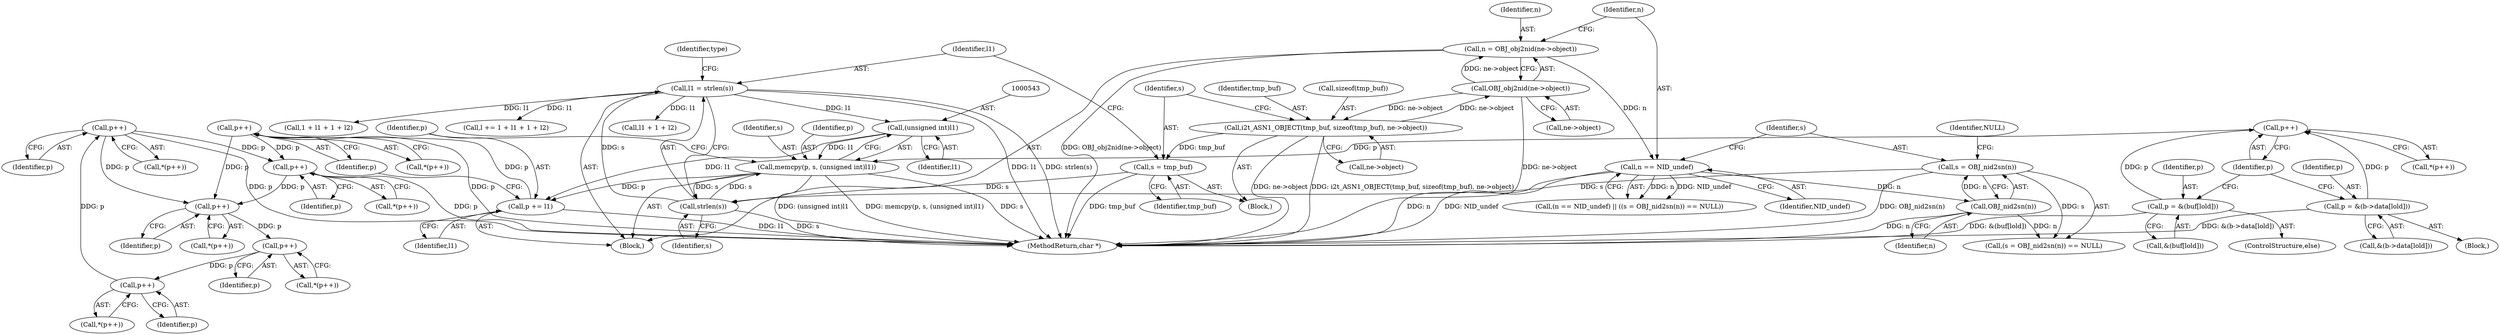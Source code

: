 digraph "0_openssl_2919516136a4227d9e6d8f2fe66ef976aaf8c561@pointer" {
"1000615" [label="(Call,p++)"];
"1000604" [label="(Call,p++)"];
"1000599" [label="(Call,p++)"];
"1000594" [label="(Call,p++)"];
"1000625" [label="(Call,p++)"];
"1000615" [label="(Call,p++)"];
"1000550" [label="(Call,p++)"];
"1000545" [label="(Call,p += l1)"];
"1000542" [label="(Call,(unsigned int)l1)"];
"1000247" [label="(Call,l1 = strlen(s))"];
"1000249" [label="(Call,strlen(s))"];
"1000231" [label="(Call,s = OBJ_nid2sn(n))"];
"1000233" [label="(Call,OBJ_nid2sn(n))"];
"1000227" [label="(Call,n == NID_undef)"];
"1000219" [label="(Call,n = OBJ_obj2nid(ne->object))"];
"1000221" [label="(Call,OBJ_obj2nid(ne->object))"];
"1000237" [label="(Call,i2t_ASN1_OBJECT(tmp_buf, sizeof(tmp_buf), ne->object))"];
"1000244" [label="(Call,s = tmp_buf)"];
"1000539" [label="(Call,memcpy(p, s, (unsigned int)l1))"];
"1000536" [label="(Call,p++)"];
"1000512" [label="(Call,p = &(b->data[lold]))"];
"1000528" [label="(Call,p = &(buf[lold]))"];
"1000603" [label="(Call,*(p++))"];
"1000625" [label="(Call,p++)"];
"1000222" [label="(Call,ne->object)"];
"1000547" [label="(Identifier,l1)"];
"1000219" [label="(Call,n = OBJ_obj2nid(ne->object))"];
"1000239" [label="(Call,sizeof(tmp_buf))"];
"1000616" [label="(Identifier,p)"];
"1000604" [label="(Call,p++)"];
"1000235" [label="(Identifier,NULL)"];
"1000481" [label="(Call,l += 1 + l1 + 1 + l2)"];
"1000248" [label="(Identifier,l1)"];
"1000542" [label="(Call,(unsigned int)l1)"];
"1000600" [label="(Identifier,p)"];
"1000211" [label="(Block,)"];
"1000221" [label="(Call,OBJ_obj2nid(ne->object))"];
"1000626" [label="(Identifier,p)"];
"1000514" [label="(Call,&(b->data[lold]))"];
"1000244" [label="(Call,s = tmp_buf)"];
"1000249" [label="(Call,strlen(s))"];
"1000220" [label="(Identifier,n)"];
"1000237" [label="(Call,i2t_ASN1_OBJECT(tmp_buf, sizeof(tmp_buf), ne->object))"];
"1000246" [label="(Identifier,tmp_buf)"];
"1000541" [label="(Identifier,s)"];
"1000544" [label="(Identifier,l1)"];
"1000233" [label="(Call,OBJ_nid2sn(n))"];
"1000605" [label="(Identifier,p)"];
"1000551" [label="(Identifier,p)"];
"1000624" [label="(Call,*(p++))"];
"1000228" [label="(Identifier,n)"];
"1000230" [label="(Call,(s = OBJ_nid2sn(n)) == NULL)"];
"1000545" [label="(Call,p += l1)"];
"1000229" [label="(Identifier,NID_undef)"];
"1000241" [label="(Call,ne->object)"];
"1000232" [label="(Identifier,s)"];
"1000227" [label="(Call,n == NID_undef)"];
"1000546" [label="(Identifier,p)"];
"1000536" [label="(Call,p++)"];
"1000594" [label="(Call,p++)"];
"1000667" [label="(MethodReturn,char *)"];
"1000527" [label="(ControlStructure,else)"];
"1000598" [label="(Call,*(p++))"];
"1000537" [label="(Identifier,p)"];
"1000485" [label="(Call,l1 + 1 + l2)"];
"1000530" [label="(Call,&(buf[lold]))"];
"1000238" [label="(Identifier,tmp_buf)"];
"1000615" [label="(Call,p++)"];
"1000245" [label="(Identifier,s)"];
"1000503" [label="(Block,)"];
"1000513" [label="(Identifier,p)"];
"1000535" [label="(Call,*(p++))"];
"1000231" [label="(Call,s = OBJ_nid2sn(n))"];
"1000236" [label="(Block,)"];
"1000539" [label="(Call,memcpy(p, s, (unsigned int)l1))"];
"1000252" [label="(Identifier,type)"];
"1000549" [label="(Call,*(p++))"];
"1000250" [label="(Identifier,s)"];
"1000247" [label="(Call,l1 = strlen(s))"];
"1000599" [label="(Call,p++)"];
"1000529" [label="(Identifier,p)"];
"1000512" [label="(Call,p = &(b->data[lold]))"];
"1000234" [label="(Identifier,n)"];
"1000593" [label="(Call,*(p++))"];
"1000595" [label="(Identifier,p)"];
"1000540" [label="(Identifier,p)"];
"1000483" [label="(Call,1 + l1 + 1 + l2)"];
"1000226" [label="(Call,(n == NID_undef) || ((s = OBJ_nid2sn(n)) == NULL))"];
"1000550" [label="(Call,p++)"];
"1000528" [label="(Call,p = &(buf[lold]))"];
"1000614" [label="(Call,*(p++))"];
"1000615" -> "1000614"  [label="AST: "];
"1000615" -> "1000616"  [label="CFG: "];
"1000616" -> "1000615"  [label="AST: "];
"1000614" -> "1000615"  [label="CFG: "];
"1000615" -> "1000667"  [label="DDG: p"];
"1000615" -> "1000594"  [label="DDG: p"];
"1000604" -> "1000615"  [label="DDG: p"];
"1000615" -> "1000625"  [label="DDG: p"];
"1000604" -> "1000603"  [label="AST: "];
"1000604" -> "1000605"  [label="CFG: "];
"1000605" -> "1000604"  [label="AST: "];
"1000603" -> "1000604"  [label="CFG: "];
"1000599" -> "1000604"  [label="DDG: p"];
"1000599" -> "1000598"  [label="AST: "];
"1000599" -> "1000600"  [label="CFG: "];
"1000600" -> "1000599"  [label="AST: "];
"1000598" -> "1000599"  [label="CFG: "];
"1000594" -> "1000599"  [label="DDG: p"];
"1000594" -> "1000593"  [label="AST: "];
"1000594" -> "1000595"  [label="CFG: "];
"1000595" -> "1000594"  [label="AST: "];
"1000593" -> "1000594"  [label="CFG: "];
"1000625" -> "1000594"  [label="DDG: p"];
"1000550" -> "1000594"  [label="DDG: p"];
"1000625" -> "1000624"  [label="AST: "];
"1000625" -> "1000626"  [label="CFG: "];
"1000626" -> "1000625"  [label="AST: "];
"1000624" -> "1000625"  [label="CFG: "];
"1000625" -> "1000667"  [label="DDG: p"];
"1000550" -> "1000625"  [label="DDG: p"];
"1000550" -> "1000549"  [label="AST: "];
"1000550" -> "1000551"  [label="CFG: "];
"1000551" -> "1000550"  [label="AST: "];
"1000549" -> "1000550"  [label="CFG: "];
"1000550" -> "1000667"  [label="DDG: p"];
"1000545" -> "1000550"  [label="DDG: p"];
"1000545" -> "1000211"  [label="AST: "];
"1000545" -> "1000547"  [label="CFG: "];
"1000546" -> "1000545"  [label="AST: "];
"1000547" -> "1000545"  [label="AST: "];
"1000551" -> "1000545"  [label="CFG: "];
"1000545" -> "1000667"  [label="DDG: l1"];
"1000542" -> "1000545"  [label="DDG: l1"];
"1000539" -> "1000545"  [label="DDG: p"];
"1000542" -> "1000539"  [label="AST: "];
"1000542" -> "1000544"  [label="CFG: "];
"1000543" -> "1000542"  [label="AST: "];
"1000544" -> "1000542"  [label="AST: "];
"1000539" -> "1000542"  [label="CFG: "];
"1000542" -> "1000539"  [label="DDG: l1"];
"1000247" -> "1000542"  [label="DDG: l1"];
"1000247" -> "1000211"  [label="AST: "];
"1000247" -> "1000249"  [label="CFG: "];
"1000248" -> "1000247"  [label="AST: "];
"1000249" -> "1000247"  [label="AST: "];
"1000252" -> "1000247"  [label="CFG: "];
"1000247" -> "1000667"  [label="DDG: l1"];
"1000247" -> "1000667"  [label="DDG: strlen(s)"];
"1000249" -> "1000247"  [label="DDG: s"];
"1000247" -> "1000481"  [label="DDG: l1"];
"1000247" -> "1000483"  [label="DDG: l1"];
"1000247" -> "1000485"  [label="DDG: l1"];
"1000249" -> "1000250"  [label="CFG: "];
"1000250" -> "1000249"  [label="AST: "];
"1000249" -> "1000667"  [label="DDG: s"];
"1000231" -> "1000249"  [label="DDG: s"];
"1000244" -> "1000249"  [label="DDG: s"];
"1000539" -> "1000249"  [label="DDG: s"];
"1000249" -> "1000539"  [label="DDG: s"];
"1000231" -> "1000230"  [label="AST: "];
"1000231" -> "1000233"  [label="CFG: "];
"1000232" -> "1000231"  [label="AST: "];
"1000233" -> "1000231"  [label="AST: "];
"1000235" -> "1000231"  [label="CFG: "];
"1000231" -> "1000667"  [label="DDG: OBJ_nid2sn(n)"];
"1000231" -> "1000230"  [label="DDG: s"];
"1000233" -> "1000231"  [label="DDG: n"];
"1000233" -> "1000234"  [label="CFG: "];
"1000234" -> "1000233"  [label="AST: "];
"1000233" -> "1000667"  [label="DDG: n"];
"1000233" -> "1000230"  [label="DDG: n"];
"1000227" -> "1000233"  [label="DDG: n"];
"1000227" -> "1000226"  [label="AST: "];
"1000227" -> "1000229"  [label="CFG: "];
"1000228" -> "1000227"  [label="AST: "];
"1000229" -> "1000227"  [label="AST: "];
"1000232" -> "1000227"  [label="CFG: "];
"1000226" -> "1000227"  [label="CFG: "];
"1000227" -> "1000667"  [label="DDG: n"];
"1000227" -> "1000667"  [label="DDG: NID_undef"];
"1000227" -> "1000226"  [label="DDG: n"];
"1000227" -> "1000226"  [label="DDG: NID_undef"];
"1000219" -> "1000227"  [label="DDG: n"];
"1000219" -> "1000211"  [label="AST: "];
"1000219" -> "1000221"  [label="CFG: "];
"1000220" -> "1000219"  [label="AST: "];
"1000221" -> "1000219"  [label="AST: "];
"1000228" -> "1000219"  [label="CFG: "];
"1000219" -> "1000667"  [label="DDG: OBJ_obj2nid(ne->object)"];
"1000221" -> "1000219"  [label="DDG: ne->object"];
"1000221" -> "1000222"  [label="CFG: "];
"1000222" -> "1000221"  [label="AST: "];
"1000221" -> "1000667"  [label="DDG: ne->object"];
"1000237" -> "1000221"  [label="DDG: ne->object"];
"1000221" -> "1000237"  [label="DDG: ne->object"];
"1000237" -> "1000236"  [label="AST: "];
"1000237" -> "1000241"  [label="CFG: "];
"1000238" -> "1000237"  [label="AST: "];
"1000239" -> "1000237"  [label="AST: "];
"1000241" -> "1000237"  [label="AST: "];
"1000245" -> "1000237"  [label="CFG: "];
"1000237" -> "1000667"  [label="DDG: i2t_ASN1_OBJECT(tmp_buf, sizeof(tmp_buf), ne->object)"];
"1000237" -> "1000667"  [label="DDG: ne->object"];
"1000237" -> "1000244"  [label="DDG: tmp_buf"];
"1000244" -> "1000236"  [label="AST: "];
"1000244" -> "1000246"  [label="CFG: "];
"1000245" -> "1000244"  [label="AST: "];
"1000246" -> "1000244"  [label="AST: "];
"1000248" -> "1000244"  [label="CFG: "];
"1000244" -> "1000667"  [label="DDG: tmp_buf"];
"1000539" -> "1000211"  [label="AST: "];
"1000540" -> "1000539"  [label="AST: "];
"1000541" -> "1000539"  [label="AST: "];
"1000546" -> "1000539"  [label="CFG: "];
"1000539" -> "1000667"  [label="DDG: (unsigned int)l1"];
"1000539" -> "1000667"  [label="DDG: memcpy(p, s, (unsigned int)l1)"];
"1000539" -> "1000667"  [label="DDG: s"];
"1000536" -> "1000539"  [label="DDG: p"];
"1000536" -> "1000535"  [label="AST: "];
"1000536" -> "1000537"  [label="CFG: "];
"1000537" -> "1000536"  [label="AST: "];
"1000535" -> "1000536"  [label="CFG: "];
"1000512" -> "1000536"  [label="DDG: p"];
"1000528" -> "1000536"  [label="DDG: p"];
"1000512" -> "1000503"  [label="AST: "];
"1000512" -> "1000514"  [label="CFG: "];
"1000513" -> "1000512"  [label="AST: "];
"1000514" -> "1000512"  [label="AST: "];
"1000537" -> "1000512"  [label="CFG: "];
"1000512" -> "1000667"  [label="DDG: &(b->data[lold])"];
"1000528" -> "1000527"  [label="AST: "];
"1000528" -> "1000530"  [label="CFG: "];
"1000529" -> "1000528"  [label="AST: "];
"1000530" -> "1000528"  [label="AST: "];
"1000537" -> "1000528"  [label="CFG: "];
"1000528" -> "1000667"  [label="DDG: &(buf[lold])"];
}
